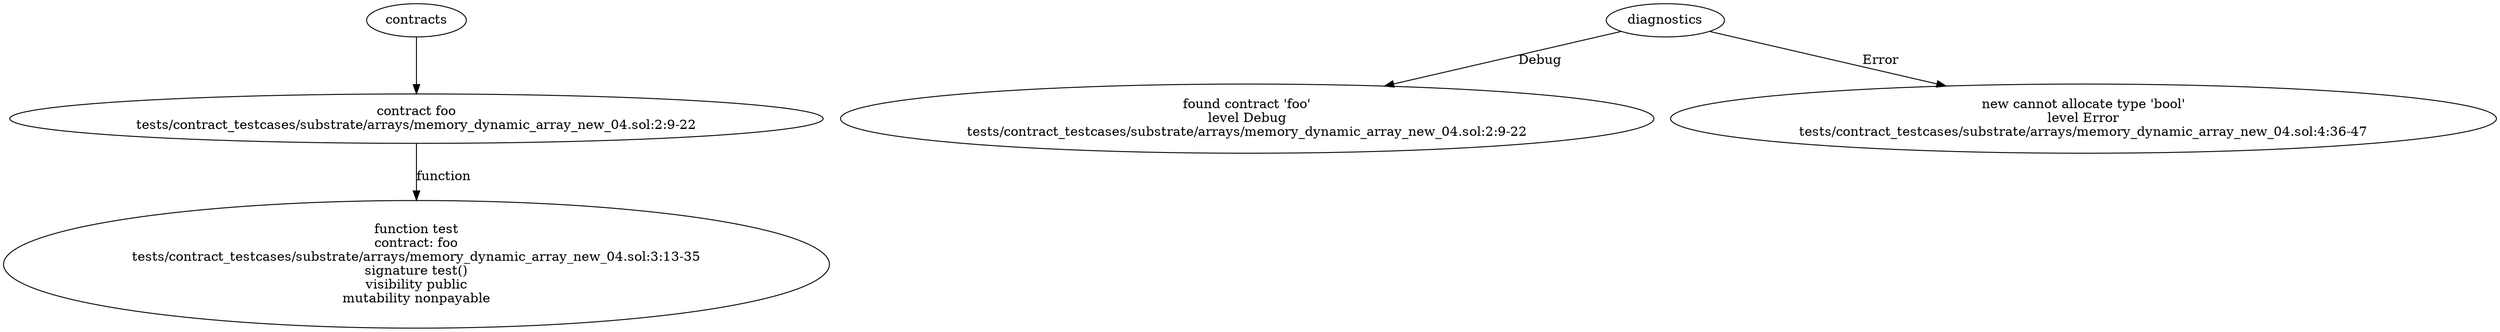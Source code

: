 strict digraph "tests/contract_testcases/substrate/arrays/memory_dynamic_array_new_04.sol" {
	contract [label="contract foo\ntests/contract_testcases/substrate/arrays/memory_dynamic_array_new_04.sol:2:9-22"]
	test [label="function test\ncontract: foo\ntests/contract_testcases/substrate/arrays/memory_dynamic_array_new_04.sol:3:13-35\nsignature test()\nvisibility public\nmutability nonpayable"]
	diagnostic [label="found contract 'foo'\nlevel Debug\ntests/contract_testcases/substrate/arrays/memory_dynamic_array_new_04.sol:2:9-22"]
	diagnostic_5 [label="new cannot allocate type 'bool'\nlevel Error\ntests/contract_testcases/substrate/arrays/memory_dynamic_array_new_04.sol:4:36-47"]
	contracts -> contract
	contract -> test [label="function"]
	diagnostics -> diagnostic [label="Debug"]
	diagnostics -> diagnostic_5 [label="Error"]
}
